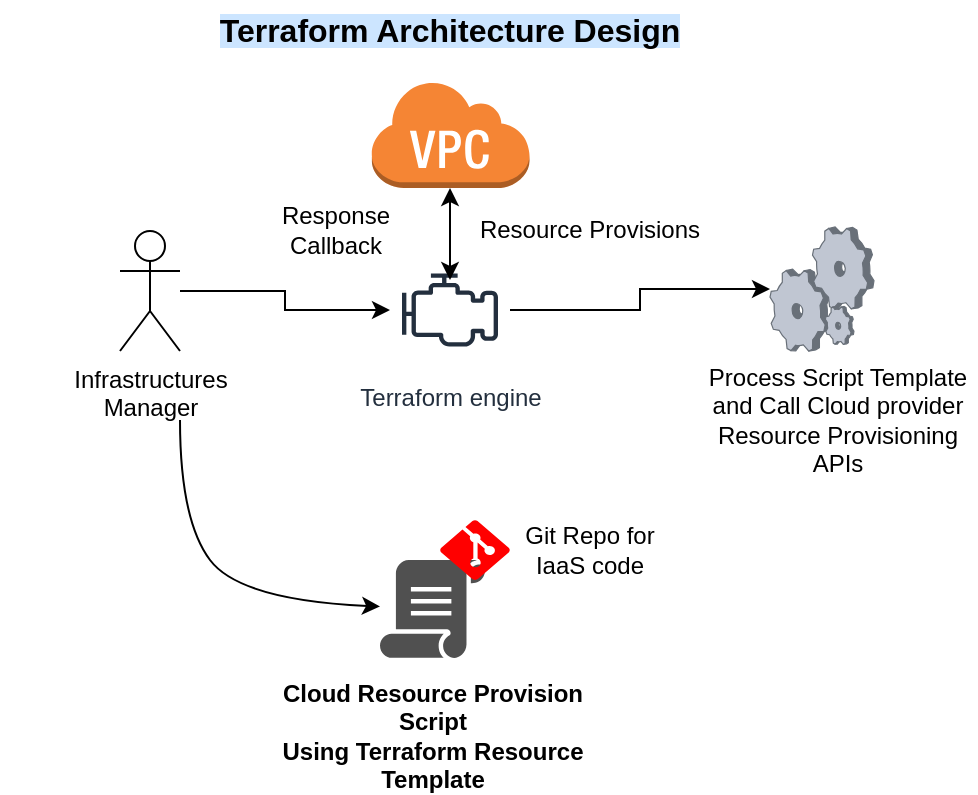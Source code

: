 <mxfile version="16.1.0" type="github">
  <diagram id="iaHtYJtHQmcGieBMvMID" name="Page-1">
    <mxGraphModel dx="1038" dy="547" grid="1" gridSize="10" guides="1" tooltips="1" connect="1" arrows="1" fold="1" page="1" pageScale="1" pageWidth="850" pageHeight="1100" math="0" shadow="0">
      <root>
        <mxCell id="0" />
        <mxCell id="1" parent="0" />
        <mxCell id="49Jwu3y91eQwiNkIEMaA-18" value="" style="group" vertex="1" connectable="0" parent="1">
          <mxGeometry x="150" y="110" width="428" height="355" as="geometry" />
        </mxCell>
        <mxCell id="49Jwu3y91eQwiNkIEMaA-1" value="Infrastructures&lt;br&gt;Manager&lt;br&gt;" style="shape=umlActor;verticalLabelPosition=bottom;verticalAlign=top;html=1;outlineConnect=0;" vertex="1" parent="49Jwu3y91eQwiNkIEMaA-18">
          <mxGeometry y="75.5" width="30" height="60" as="geometry" />
        </mxCell>
        <mxCell id="49Jwu3y91eQwiNkIEMaA-2" value="" style="sketch=0;pointerEvents=1;shadow=0;dashed=0;html=1;strokeColor=none;fillColor=#505050;labelPosition=center;verticalLabelPosition=bottom;verticalAlign=top;outlineConnect=0;align=center;shape=mxgraph.office.concepts.script;" vertex="1" parent="49Jwu3y91eQwiNkIEMaA-18">
          <mxGeometry x="130" y="240" width="53" height="49" as="geometry" />
        </mxCell>
        <mxCell id="49Jwu3y91eQwiNkIEMaA-4" value="&lt;b&gt;Cloud Resource Provision&lt;br&gt;Script&lt;br&gt;Using Terraform Resource Template&lt;br&gt;&lt;/b&gt;" style="text;html=1;strokeColor=none;fillColor=none;align=center;verticalAlign=middle;whiteSpace=wrap;rounded=0;" vertex="1" parent="49Jwu3y91eQwiNkIEMaA-18">
          <mxGeometry x="78" y="300" width="157" height="55" as="geometry" />
        </mxCell>
        <mxCell id="49Jwu3y91eQwiNkIEMaA-5" value="" style="verticalLabelPosition=bottom;sketch=0;aspect=fixed;html=1;verticalAlign=top;strokeColor=none;align=center;outlineConnect=0;shape=mxgraph.citrix.process;" vertex="1" parent="49Jwu3y91eQwiNkIEMaA-18">
          <mxGeometry x="325" y="73.5" width="52" height="62" as="geometry" />
        </mxCell>
        <mxCell id="49Jwu3y91eQwiNkIEMaA-6" value="Process Script Template and Call Cloud provider Resource Provisioning APIs" style="text;html=1;strokeColor=none;fillColor=none;align=center;verticalAlign=middle;whiteSpace=wrap;rounded=0;" vertex="1" parent="49Jwu3y91eQwiNkIEMaA-18">
          <mxGeometry x="290" y="145" width="138" height="50" as="geometry" />
        </mxCell>
        <mxCell id="49Jwu3y91eQwiNkIEMaA-7" value="" style="verticalLabelPosition=bottom;html=1;verticalAlign=top;align=center;strokeColor=none;fillColor=#FF0000;shape=mxgraph.azure.git_repository;" vertex="1" parent="49Jwu3y91eQwiNkIEMaA-18">
          <mxGeometry x="160" y="220" width="35" height="30" as="geometry" />
        </mxCell>
        <mxCell id="49Jwu3y91eQwiNkIEMaA-8" value="Git Repo for IaaS code" style="text;html=1;strokeColor=none;fillColor=none;align=center;verticalAlign=middle;whiteSpace=wrap;rounded=0;" vertex="1" parent="49Jwu3y91eQwiNkIEMaA-18">
          <mxGeometry x="190" y="220" width="90" height="30" as="geometry" />
        </mxCell>
        <mxCell id="49Jwu3y91eQwiNkIEMaA-9" value="" style="curved=1;endArrow=classic;html=1;rounded=0;" edge="1" parent="49Jwu3y91eQwiNkIEMaA-18" target="49Jwu3y91eQwiNkIEMaA-2">
          <mxGeometry width="50" height="50" relative="1" as="geometry">
            <mxPoint x="30" y="170" as="sourcePoint" />
            <mxPoint x="80" y="120" as="targetPoint" />
            <Array as="points">
              <mxPoint x="30" y="220" />
              <mxPoint x="60" y="260" />
            </Array>
          </mxGeometry>
        </mxCell>
        <mxCell id="49Jwu3y91eQwiNkIEMaA-13" style="edgeStyle=orthogonalEdgeStyle;rounded=0;orthogonalLoop=1;jettySize=auto;html=1;" edge="1" parent="49Jwu3y91eQwiNkIEMaA-18" source="49Jwu3y91eQwiNkIEMaA-10" target="49Jwu3y91eQwiNkIEMaA-5">
          <mxGeometry relative="1" as="geometry" />
        </mxCell>
        <mxCell id="49Jwu3y91eQwiNkIEMaA-10" value="Terraform engine" style="sketch=0;outlineConnect=0;fontColor=#232F3E;gradientColor=none;strokeColor=#232F3E;fillColor=#ffffff;dashed=0;verticalLabelPosition=bottom;verticalAlign=top;align=center;html=1;fontSize=12;fontStyle=0;aspect=fixed;shape=mxgraph.aws4.resourceIcon;resIcon=mxgraph.aws4.emr_engine;" vertex="1" parent="49Jwu3y91eQwiNkIEMaA-18">
          <mxGeometry x="135" y="85" width="60" height="60" as="geometry" />
        </mxCell>
        <mxCell id="49Jwu3y91eQwiNkIEMaA-12" style="edgeStyle=orthogonalEdgeStyle;rounded=0;orthogonalLoop=1;jettySize=auto;html=1;" edge="1" parent="49Jwu3y91eQwiNkIEMaA-18" source="49Jwu3y91eQwiNkIEMaA-1" target="49Jwu3y91eQwiNkIEMaA-10">
          <mxGeometry relative="1" as="geometry" />
        </mxCell>
        <mxCell id="49Jwu3y91eQwiNkIEMaA-11" value="" style="outlineConnect=0;dashed=0;verticalLabelPosition=bottom;verticalAlign=top;align=center;html=1;shape=mxgraph.aws3.virtual_private_cloud;fillColor=#F58534;gradientColor=none;" vertex="1" parent="49Jwu3y91eQwiNkIEMaA-18">
          <mxGeometry x="125.25" width="79.5" height="54" as="geometry" />
        </mxCell>
        <mxCell id="49Jwu3y91eQwiNkIEMaA-14" value="" style="endArrow=classic;startArrow=classic;html=1;rounded=0;exitX=0.5;exitY=0.25;exitDx=0;exitDy=0;exitPerimeter=0;" edge="1" parent="49Jwu3y91eQwiNkIEMaA-18" source="49Jwu3y91eQwiNkIEMaA-10" target="49Jwu3y91eQwiNkIEMaA-11">
          <mxGeometry width="50" height="50" relative="1" as="geometry">
            <mxPoint x="160" y="100" as="sourcePoint" />
            <mxPoint x="210" y="50" as="targetPoint" />
          </mxGeometry>
        </mxCell>
        <mxCell id="49Jwu3y91eQwiNkIEMaA-15" value="Resource Provisions" style="text;html=1;strokeColor=none;fillColor=none;align=center;verticalAlign=middle;whiteSpace=wrap;rounded=0;" vertex="1" parent="49Jwu3y91eQwiNkIEMaA-18">
          <mxGeometry x="170" y="60" width="130" height="30" as="geometry" />
        </mxCell>
        <mxCell id="49Jwu3y91eQwiNkIEMaA-16" value="Response Callback" style="text;html=1;strokeColor=none;fillColor=none;align=center;verticalAlign=middle;whiteSpace=wrap;rounded=0;" vertex="1" parent="49Jwu3y91eQwiNkIEMaA-18">
          <mxGeometry x="78" y="60" width="60" height="30" as="geometry" />
        </mxCell>
        <mxCell id="49Jwu3y91eQwiNkIEMaA-19" value="&lt;b&gt;&lt;font style=&quot;font-size: 16px ; background-color: rgb(204 , 229 , 255)&quot;&gt;Terraform Architecture Design&lt;/font&gt;&lt;/b&gt;" style="text;html=1;strokeColor=none;fillColor=none;align=center;verticalAlign=middle;whiteSpace=wrap;rounded=0;" vertex="1" parent="1">
          <mxGeometry x="90" y="70" width="450" height="30" as="geometry" />
        </mxCell>
      </root>
    </mxGraphModel>
  </diagram>
</mxfile>
